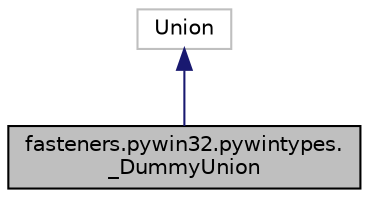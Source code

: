 digraph "fasteners.pywin32.pywintypes._DummyUnion"
{
 // LATEX_PDF_SIZE
  edge [fontname="Helvetica",fontsize="10",labelfontname="Helvetica",labelfontsize="10"];
  node [fontname="Helvetica",fontsize="10",shape=record];
  Node1 [label="fasteners.pywin32.pywintypes.\l_DummyUnion",height=0.2,width=0.4,color="black", fillcolor="grey75", style="filled", fontcolor="black",tooltip=" "];
  Node2 -> Node1 [dir="back",color="midnightblue",fontsize="10",style="solid"];
  Node2 [label="Union",height=0.2,width=0.4,color="grey75", fillcolor="white", style="filled",tooltip=" "];
}
